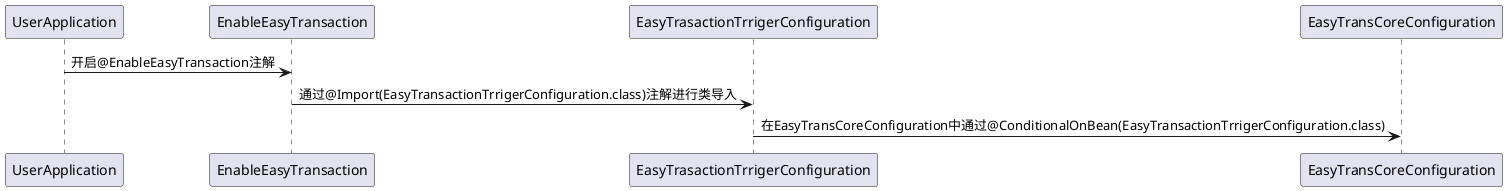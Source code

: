 @startuml
participant UserApplication as app
participant EnableEasyTransaction as EET
participant EasyTrasactionTrrigerConfiguration as ETTC
participant EasyTransCoreConfiguration as ETCC

app->EET: 开启@EnableEasyTransaction注解
EET->ETTC: 通过@Import(EasyTransactionTrrigerConfiguration.class)注解进行类导入
ETTC->ETCC: 在EasyTransCoreConfiguration中通过@ConditionalOnBean(EasyTransactionTrrigerConfiguration.class)

@enduml